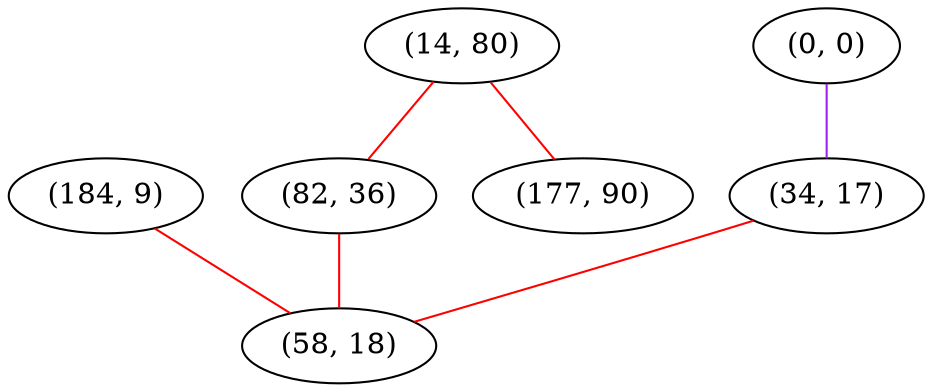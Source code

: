 graph "" {
"(184, 9)";
"(0, 0)";
"(14, 80)";
"(82, 36)";
"(177, 90)";
"(34, 17)";
"(58, 18)";
"(184, 9)" -- "(58, 18)"  [color=red, key=0, weight=1];
"(0, 0)" -- "(34, 17)"  [color=purple, key=0, weight=4];
"(14, 80)" -- "(177, 90)"  [color=red, key=0, weight=1];
"(14, 80)" -- "(82, 36)"  [color=red, key=0, weight=1];
"(82, 36)" -- "(58, 18)"  [color=red, key=0, weight=1];
"(34, 17)" -- "(58, 18)"  [color=red, key=0, weight=1];
}
